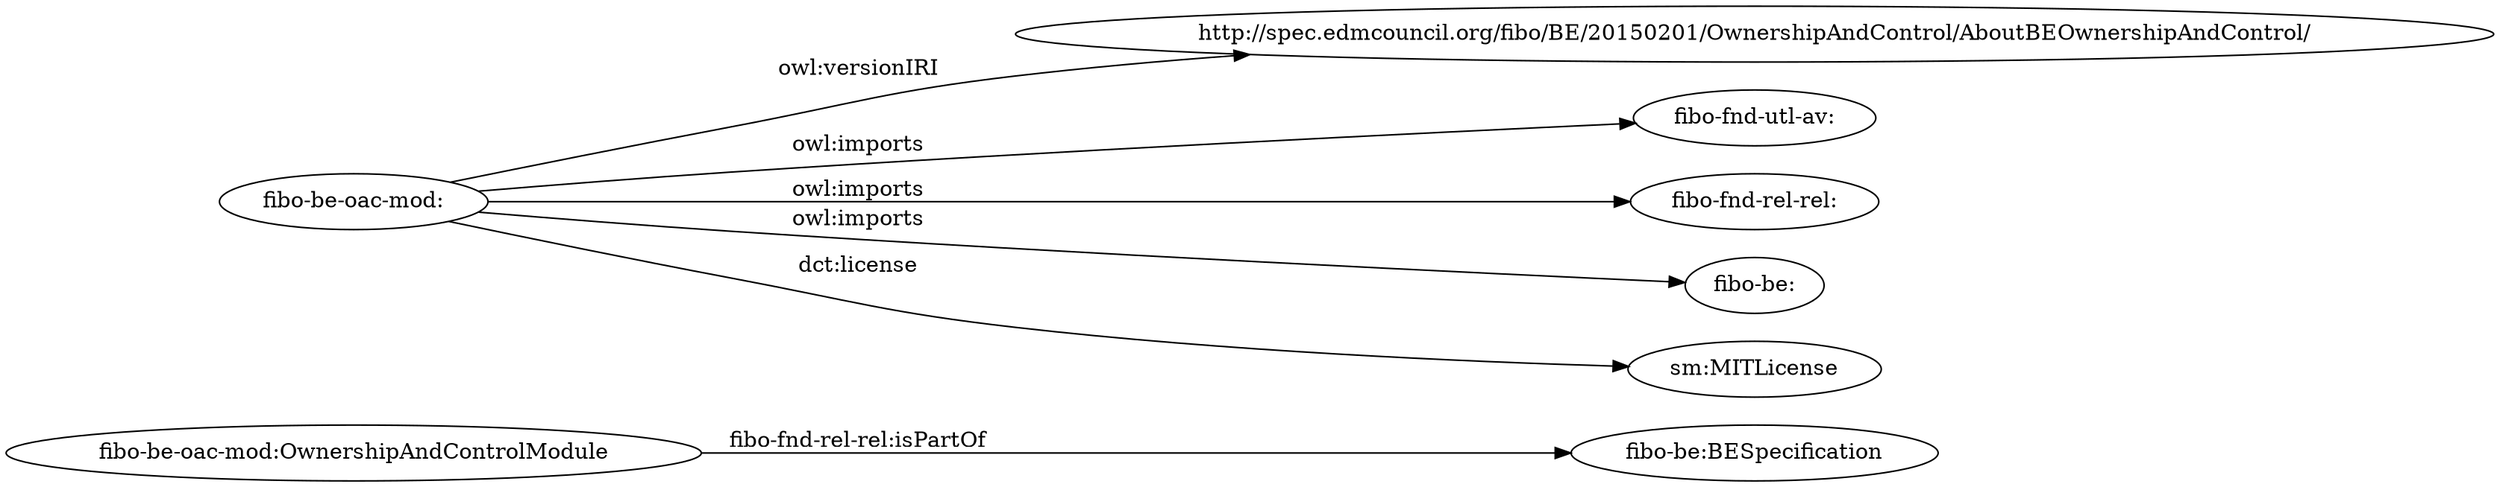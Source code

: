 digraph ar2dtool_diagram { 
rankdir=LR;
size="1501"
	"fibo-be-oac-mod:OwnershipAndControlModule" -> "fibo-be:BESpecification" [ label = "fibo-fnd-rel-rel:isPartOf" ];
	"fibo-be-oac-mod:" -> "http://spec.edmcouncil.org/fibo/BE/20150201/OwnershipAndControl/AboutBEOwnershipAndControl/" [ label = "owl:versionIRI" ];
	"fibo-be-oac-mod:" -> "fibo-fnd-utl-av:" [ label = "owl:imports" ];
	"fibo-be-oac-mod:" -> "fibo-fnd-rel-rel:" [ label = "owl:imports" ];
	"fibo-be-oac-mod:" -> "fibo-be:" [ label = "owl:imports" ];
	"fibo-be-oac-mod:" -> "sm:MITLicense" [ label = "dct:license" ];

}
